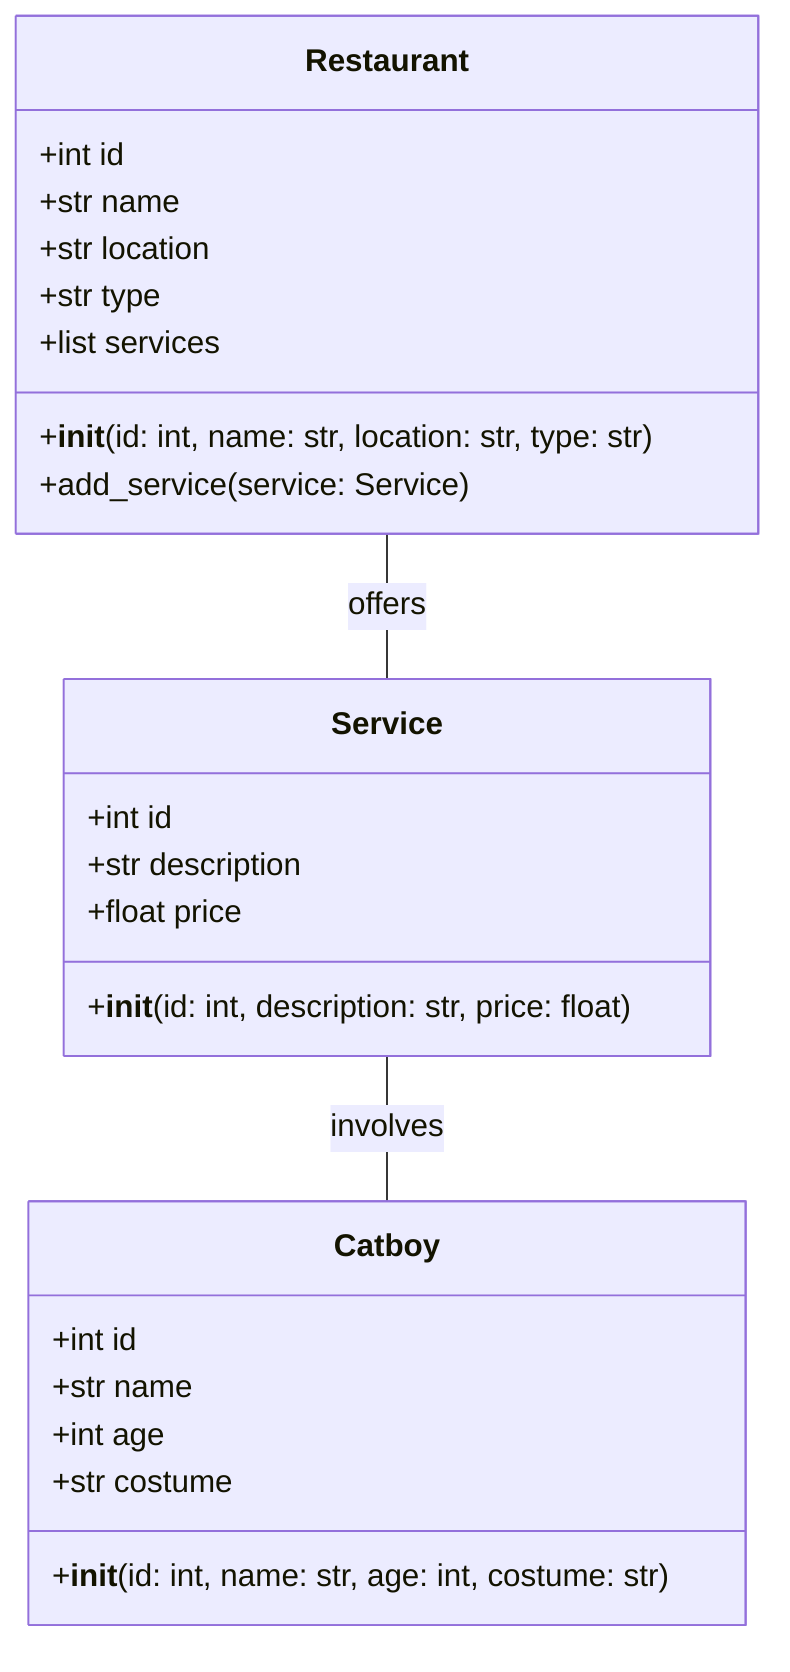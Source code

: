 classDiagram
        class Restaurant{
            +int id
            +str name
            +str location
            +str type
            +list services
            +__init__(id: int, name: str, location: str, type: str)
            +add_service(service: Service)
        }
        class Service{
            +int id
            +str description
            +float price
            +__init__(id: int, description: str, price: float)
        }
        class Catboy{
            +int id
            +str name
            +int age
            +str costume
            +__init__(id: int, name: str, age: int, costume: str)
        }
        Restaurant -- Service: offers
        Service -- Catboy: involves
